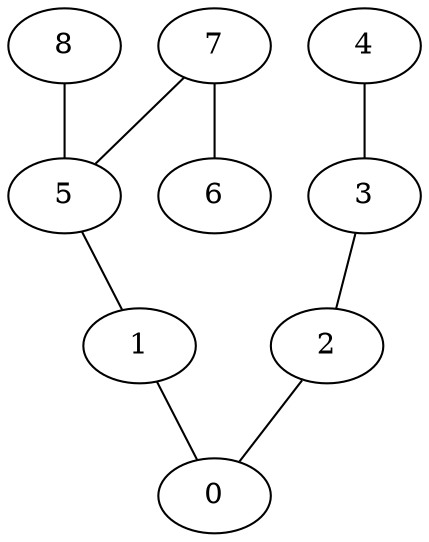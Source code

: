 graph {
    0 [ label = "0" ]
    1 [ label = "1" ]
    2 [ label = "2" ]
    3 [ label = "3" ]
    4 [ label = "4" ]
    5 [ label = "5" ]
    6 [ label = "6" ]
    7 [ label = "7" ]
    8 [ label = "8" ]
    1 -- 0 [ ]
    5 -- 1 [ ]
    2 -- 0 [ ]
    4 -- 3 [ ]
    7 -- 6 [ ]
    7 -- 5 [ ]
    3 -- 2 [ ]
    8 -- 5 [ ]
}
